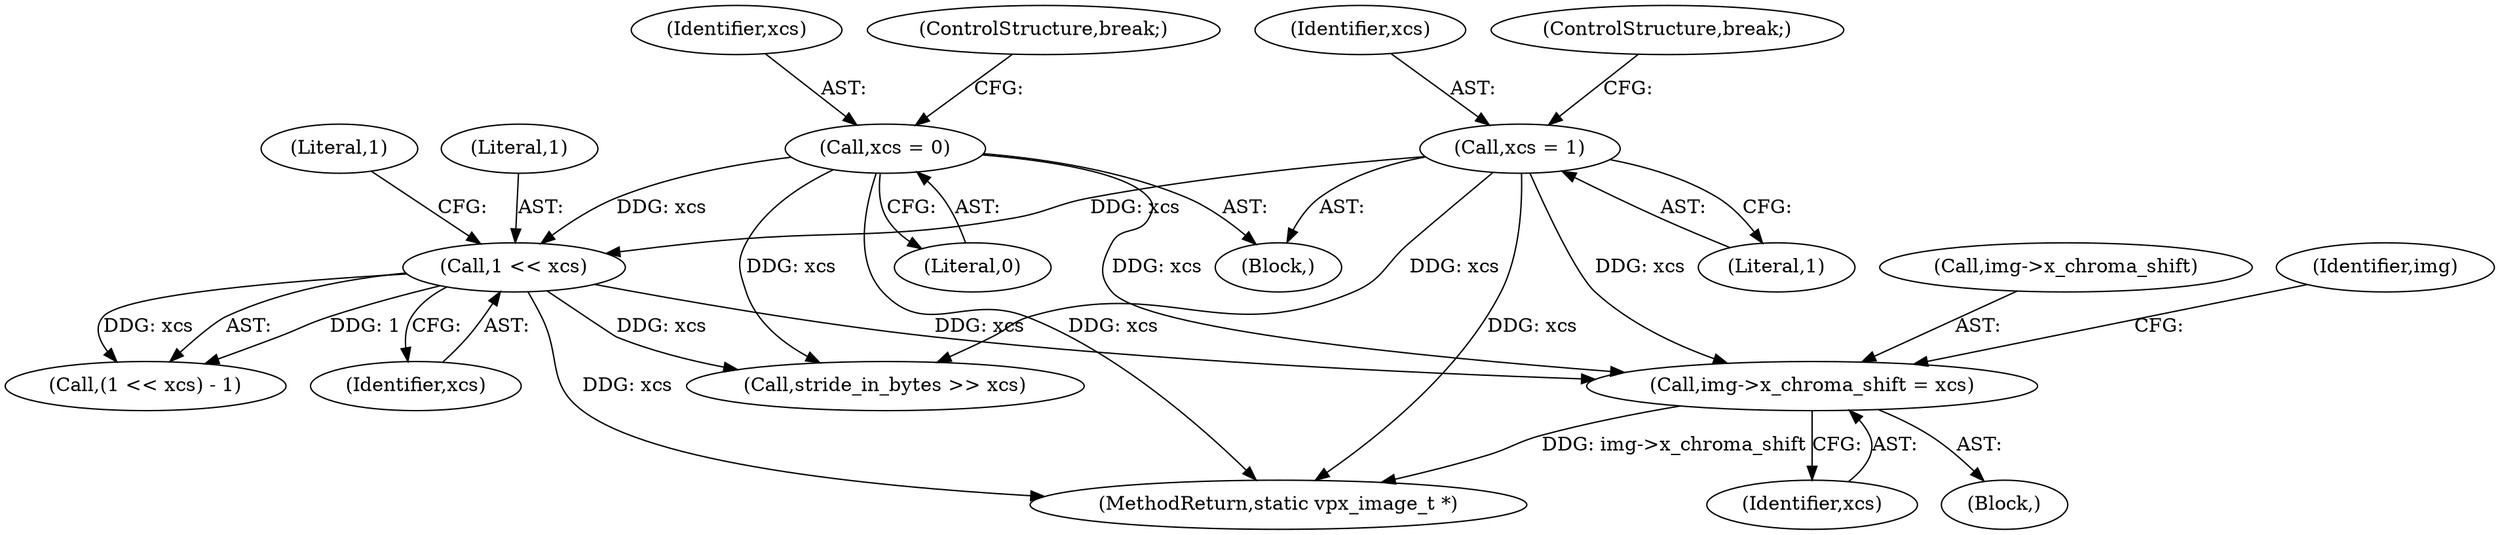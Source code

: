 digraph "0_Android_55cd1dd7c8d0a3de907d22e0f12718733f4e41d9@pointer" {
"1000474" [label="(Call,img->x_chroma_shift = xcs)"];
"1000232" [label="(Call,xcs = 1)"];
"1000341" [label="(Call,1 << xcs)"];
"1000237" [label="(Call,xcs = 0)"];
"1000344" [label="(Literal,1)"];
"1000341" [label="(Call,1 << xcs)"];
"1000233" [label="(Identifier,xcs)"];
"1000238" [label="(Identifier,xcs)"];
"1000478" [label="(Identifier,xcs)"];
"1000237" [label="(Call,xcs = 0)"];
"1000342" [label="(Literal,1)"];
"1000475" [label="(Call,img->x_chroma_shift)"];
"1000532" [label="(MethodReturn,static vpx_image_t *)"];
"1000240" [label="(ControlStructure,break;)"];
"1000119" [label="(Block,)"];
"1000481" [label="(Identifier,img)"];
"1000340" [label="(Call,(1 << xcs) - 1)"];
"1000474" [label="(Call,img->x_chroma_shift = xcs)"];
"1000514" [label="(Call,stride_in_bytes >> xcs)"];
"1000224" [label="(Block,)"];
"1000235" [label="(ControlStructure,break;)"];
"1000234" [label="(Literal,1)"];
"1000239" [label="(Literal,0)"];
"1000232" [label="(Call,xcs = 1)"];
"1000343" [label="(Identifier,xcs)"];
"1000474" -> "1000119"  [label="AST: "];
"1000474" -> "1000478"  [label="CFG: "];
"1000475" -> "1000474"  [label="AST: "];
"1000478" -> "1000474"  [label="AST: "];
"1000481" -> "1000474"  [label="CFG: "];
"1000474" -> "1000532"  [label="DDG: img->x_chroma_shift"];
"1000232" -> "1000474"  [label="DDG: xcs"];
"1000341" -> "1000474"  [label="DDG: xcs"];
"1000237" -> "1000474"  [label="DDG: xcs"];
"1000232" -> "1000224"  [label="AST: "];
"1000232" -> "1000234"  [label="CFG: "];
"1000233" -> "1000232"  [label="AST: "];
"1000234" -> "1000232"  [label="AST: "];
"1000235" -> "1000232"  [label="CFG: "];
"1000232" -> "1000532"  [label="DDG: xcs"];
"1000232" -> "1000341"  [label="DDG: xcs"];
"1000232" -> "1000514"  [label="DDG: xcs"];
"1000341" -> "1000340"  [label="AST: "];
"1000341" -> "1000343"  [label="CFG: "];
"1000342" -> "1000341"  [label="AST: "];
"1000343" -> "1000341"  [label="AST: "];
"1000344" -> "1000341"  [label="CFG: "];
"1000341" -> "1000532"  [label="DDG: xcs"];
"1000341" -> "1000340"  [label="DDG: 1"];
"1000341" -> "1000340"  [label="DDG: xcs"];
"1000237" -> "1000341"  [label="DDG: xcs"];
"1000341" -> "1000514"  [label="DDG: xcs"];
"1000237" -> "1000224"  [label="AST: "];
"1000237" -> "1000239"  [label="CFG: "];
"1000238" -> "1000237"  [label="AST: "];
"1000239" -> "1000237"  [label="AST: "];
"1000240" -> "1000237"  [label="CFG: "];
"1000237" -> "1000532"  [label="DDG: xcs"];
"1000237" -> "1000514"  [label="DDG: xcs"];
}
